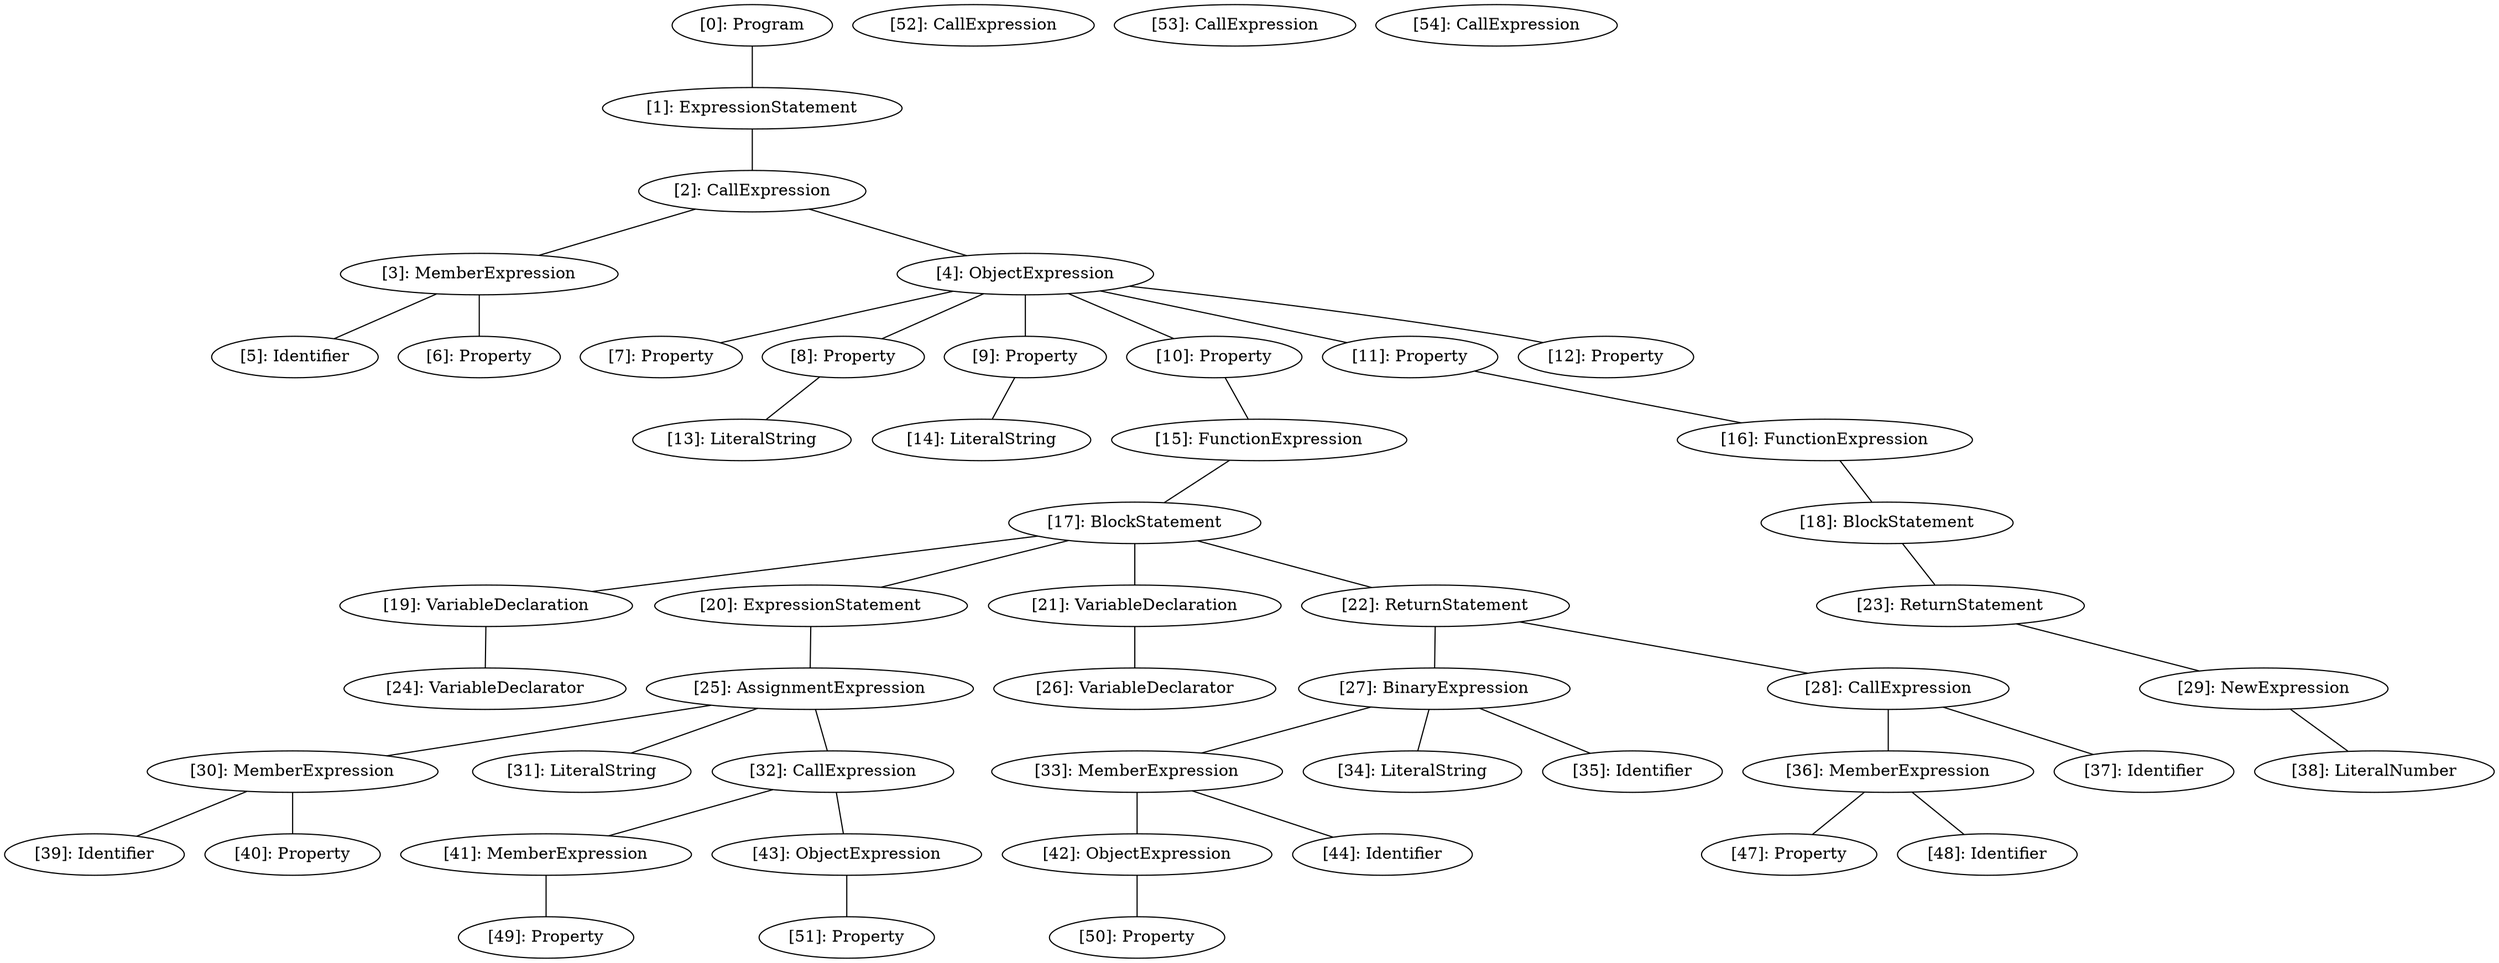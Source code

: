 // Result
graph {
	0 [label="[0]: Program"]
	1 [label="[1]: ExpressionStatement"]
	2 [label="[2]: CallExpression"]
	3 [label="[3]: MemberExpression"]
	4 [label="[4]: ObjectExpression"]
	5 [label="[5]: Identifier"]
	6 [label="[6]: Property"]
	7 [label="[7]: Property"]
	8 [label="[8]: Property"]
	9 [label="[9]: Property"]
	10 [label="[10]: Property"]
	11 [label="[11]: Property"]
	12 [label="[12]: Property"]
	13 [label="[13]: LiteralString"]
	14 [label="[14]: LiteralString"]
	15 [label="[15]: FunctionExpression"]
	16 [label="[16]: FunctionExpression"]
	17 [label="[17]: BlockStatement"]
	18 [label="[18]: BlockStatement"]
	19 [label="[19]: VariableDeclaration"]
	20 [label="[20]: ExpressionStatement"]
	21 [label="[21]: VariableDeclaration"]
	22 [label="[22]: ReturnStatement"]
	23 [label="[23]: ReturnStatement"]
	24 [label="[24]: VariableDeclarator"]
	25 [label="[25]: AssignmentExpression"]
	26 [label="[26]: VariableDeclarator"]
	27 [label="[27]: BinaryExpression"]
	28 [label="[28]: CallExpression"]
	29 [label="[29]: NewExpression"]
	30 [label="[30]: MemberExpression"]
	31 [label="[31]: LiteralString"]
	32 [label="[32]: CallExpression"]
	33 [label="[33]: MemberExpression"]
	34 [label="[34]: LiteralString"]
	35 [label="[35]: Identifier"]
	36 [label="[36]: MemberExpression"]
	37 [label="[37]: Identifier"]
	38 [label="[38]: LiteralNumber"]
	39 [label="[39]: Identifier"]
	40 [label="[40]: Property"]
	41 [label="[41]: MemberExpression"]
	42 [label="[42]: ObjectExpression"]
	43 [label="[43]: ObjectExpression"]
	44 [label="[44]: Identifier"]
	47 [label="[47]: Property"]
	48 [label="[48]: Identifier"]
	49 [label="[49]: Property"]
	50 [label="[50]: Property"]
	51 [label="[51]: Property"]
	52 [label="[52]: CallExpression"]
	53 [label="[53]: CallExpression"]
	54 [label="[54]: CallExpression"]
	0 -- 1
	1 -- 2
	2 -- 3
	2 -- 4
	3 -- 5
	3 -- 6
	4 -- 7
	4 -- 8
	4 -- 9
	4 -- 10
	4 -- 11
	4 -- 12
	8 -- 13
	9 -- 14
	10 -- 15
	11 -- 16
	15 -- 17
	16 -- 18
	17 -- 19
	17 -- 20
	17 -- 21
	17 -- 22
	18 -- 23
	19 -- 24
	20 -- 25
	21 -- 26
	22 -- 27
	22 -- 28
	23 -- 29
	25 -- 30
	25 -- 31
	25 -- 32
	27 -- 33
	27 -- 34
	27 -- 35
	28 -- 36
	28 -- 37
	29 -- 38
	30 -- 39
	30 -- 40
	32 -- 41
	32 -- 43
	33 -- 42
	33 -- 44
	36 -- 47
	36 -- 48
	41 -- 49
	42 -- 50
	43 -- 51
}
